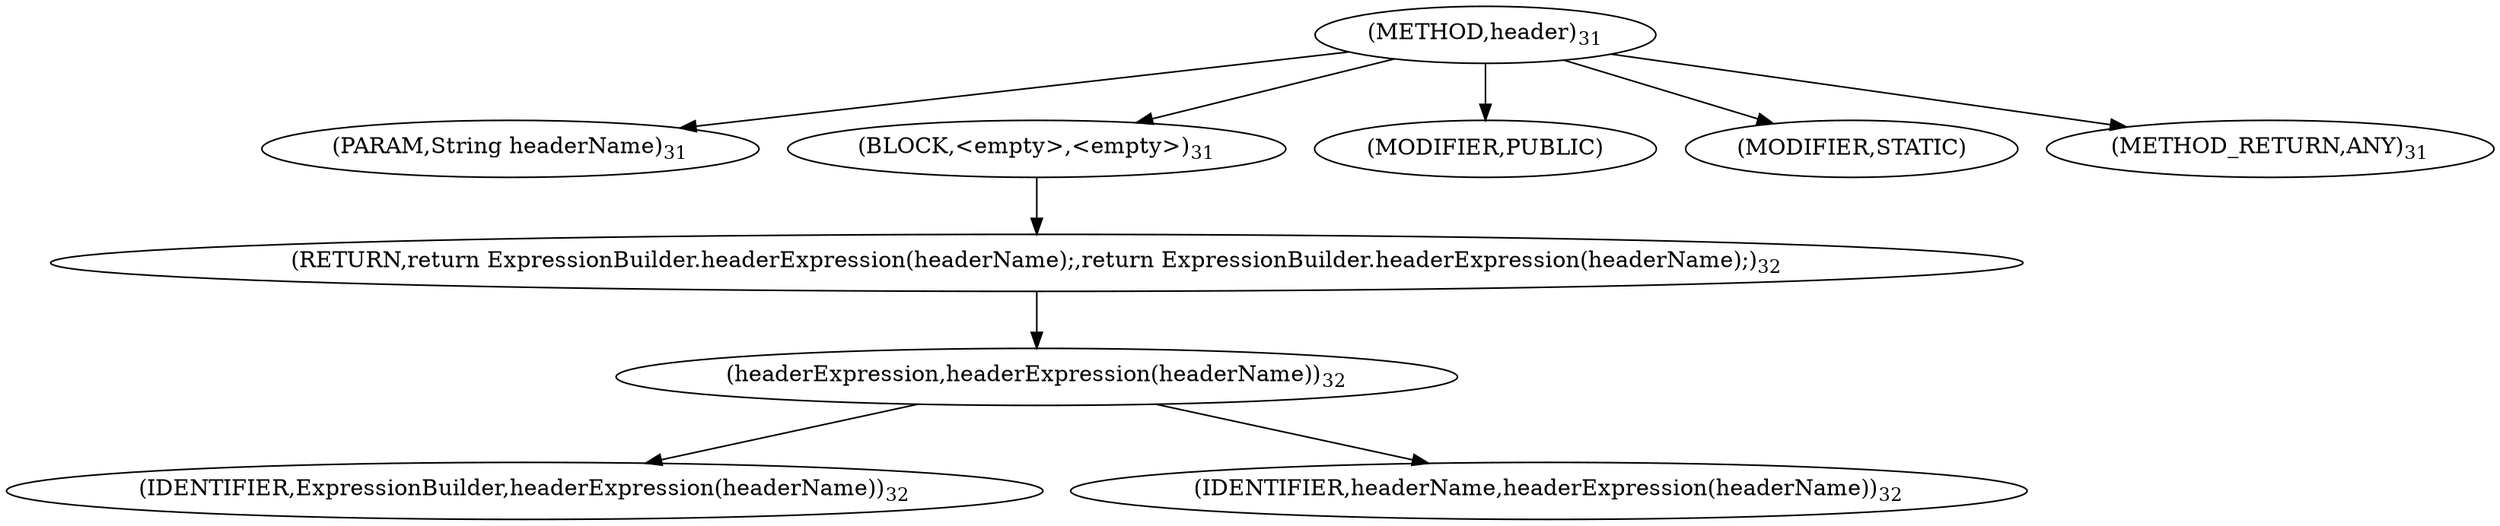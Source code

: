 digraph "header" {  
"22" [label = <(METHOD,header)<SUB>31</SUB>> ]
"23" [label = <(PARAM,String headerName)<SUB>31</SUB>> ]
"24" [label = <(BLOCK,&lt;empty&gt;,&lt;empty&gt;)<SUB>31</SUB>> ]
"25" [label = <(RETURN,return ExpressionBuilder.headerExpression(headerName);,return ExpressionBuilder.headerExpression(headerName);)<SUB>32</SUB>> ]
"26" [label = <(headerExpression,headerExpression(headerName))<SUB>32</SUB>> ]
"27" [label = <(IDENTIFIER,ExpressionBuilder,headerExpression(headerName))<SUB>32</SUB>> ]
"28" [label = <(IDENTIFIER,headerName,headerExpression(headerName))<SUB>32</SUB>> ]
"29" [label = <(MODIFIER,PUBLIC)> ]
"30" [label = <(MODIFIER,STATIC)> ]
"31" [label = <(METHOD_RETURN,ANY)<SUB>31</SUB>> ]
  "22" -> "23" 
  "22" -> "24" 
  "22" -> "29" 
  "22" -> "30" 
  "22" -> "31" 
  "24" -> "25" 
  "25" -> "26" 
  "26" -> "27" 
  "26" -> "28" 
}
